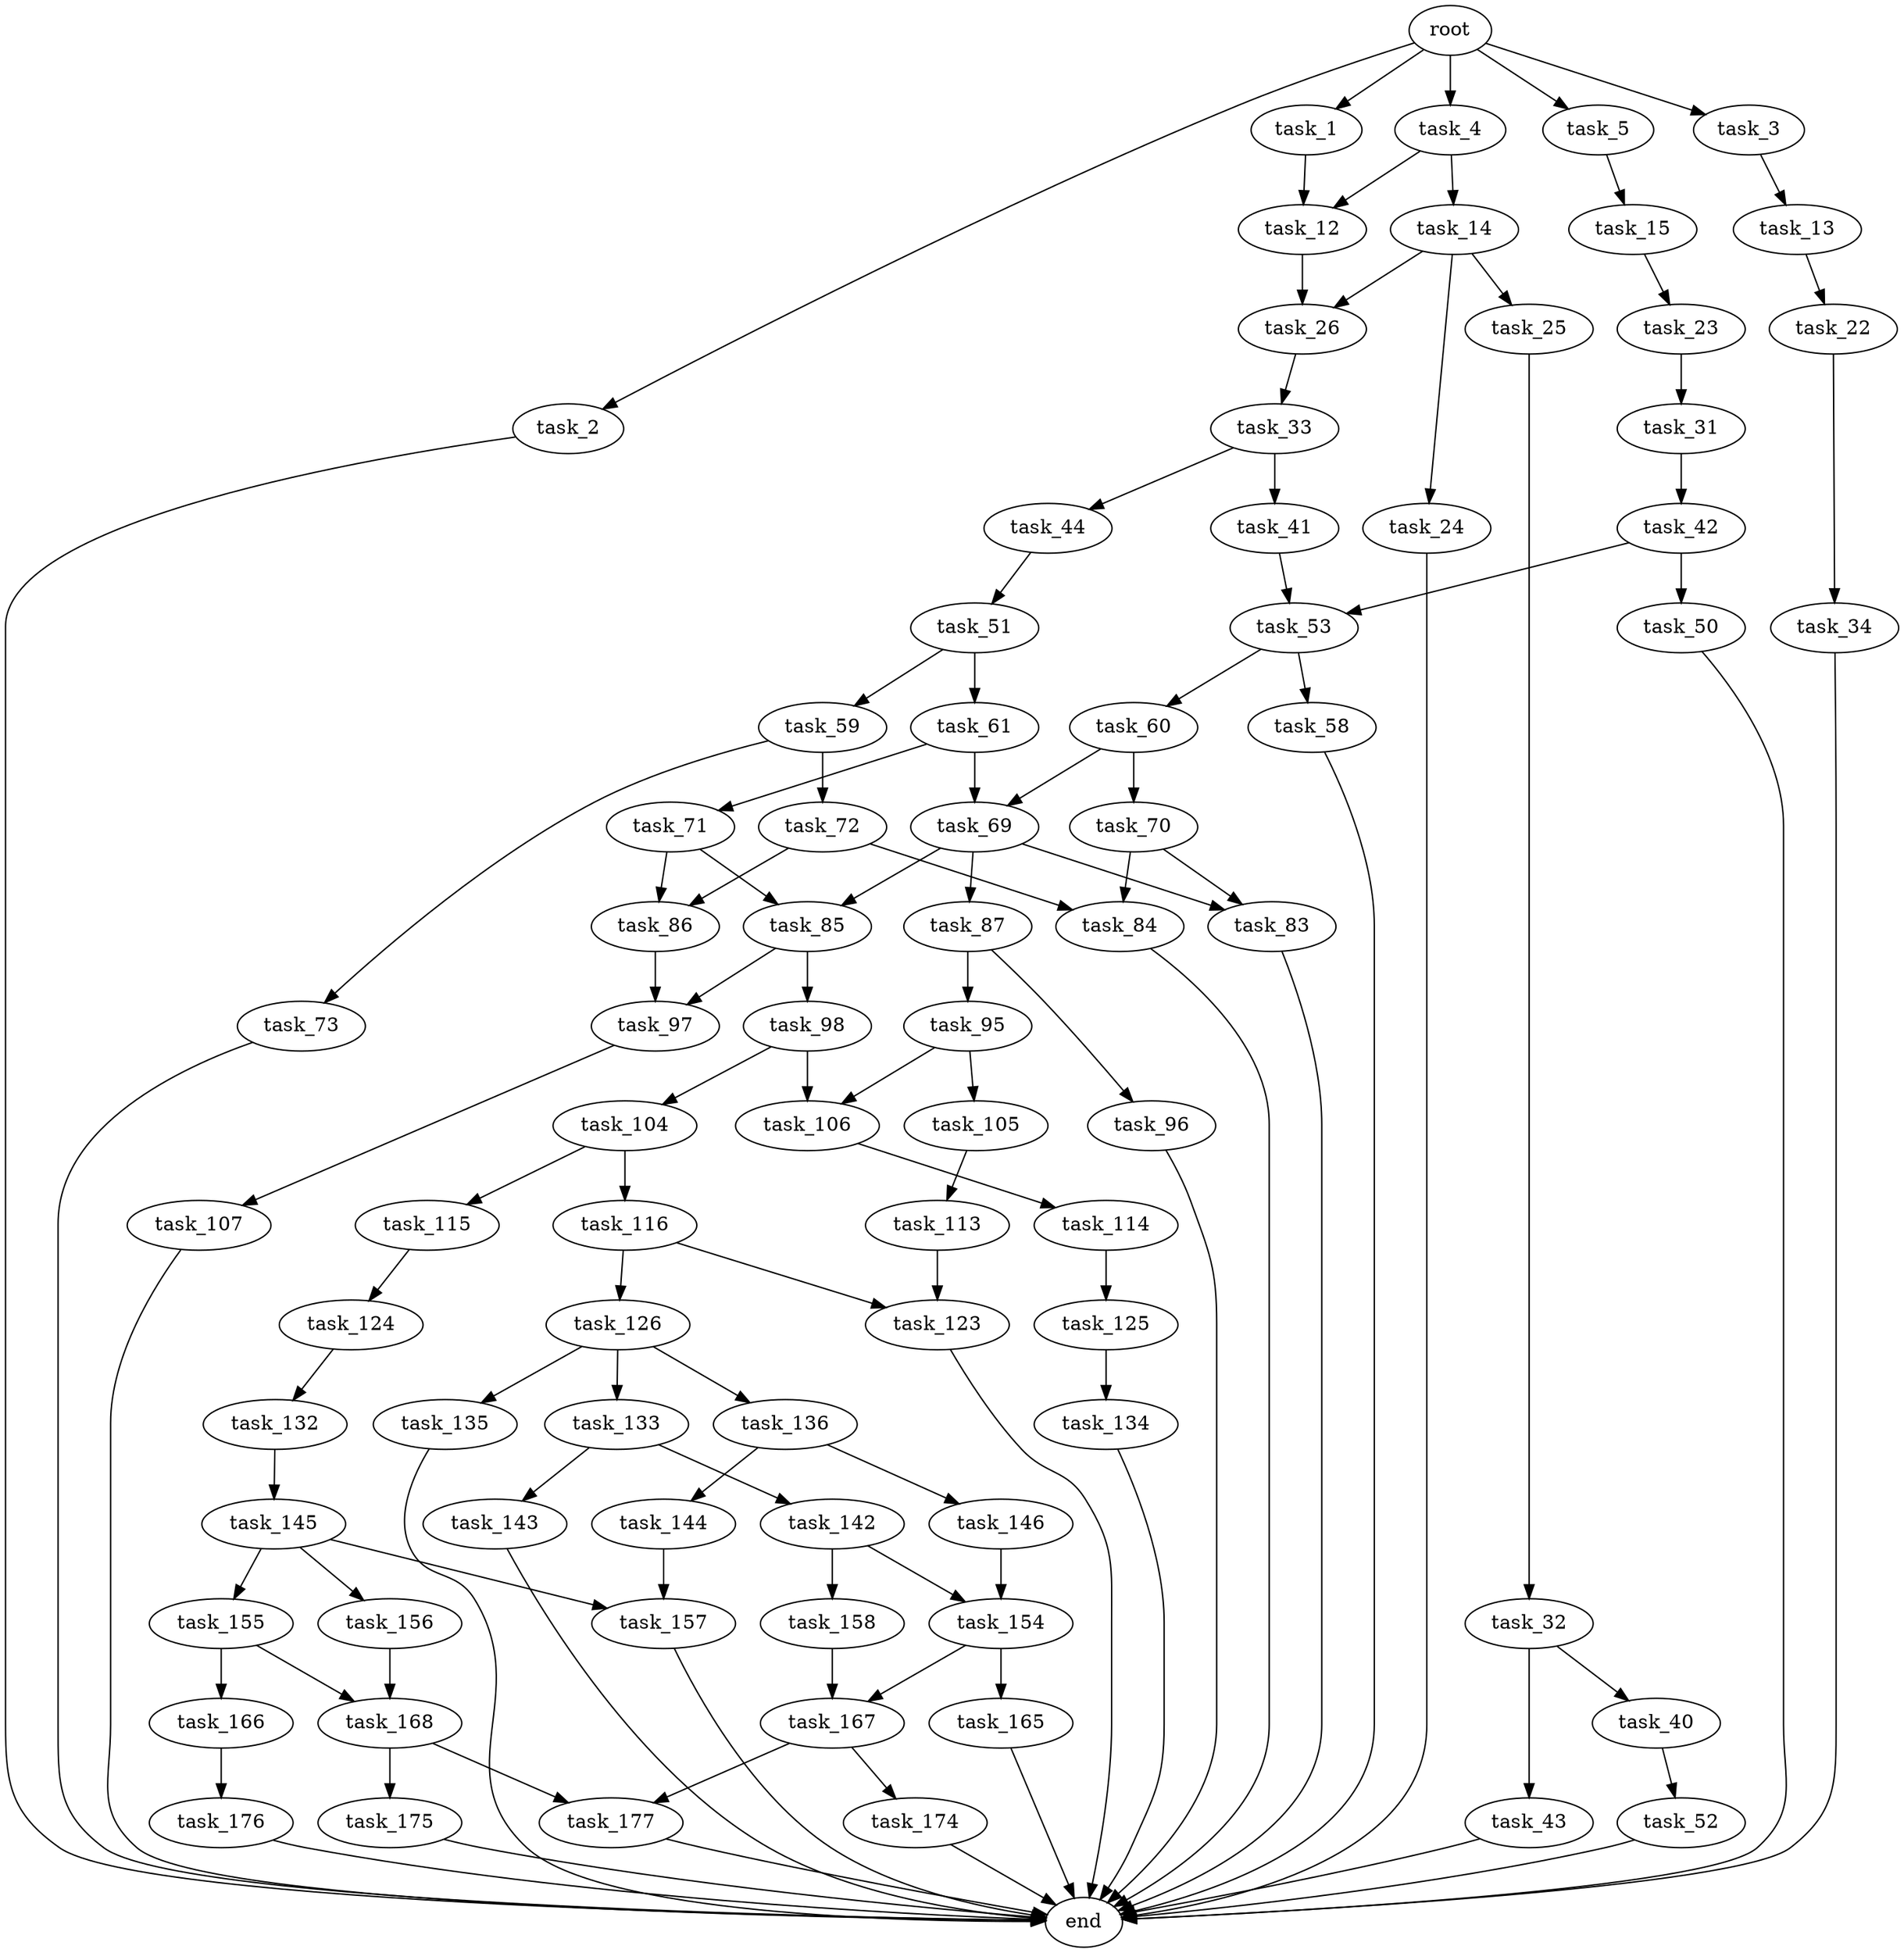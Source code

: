 digraph G {
  root [size="0.000000"];
  task_1 [size="28991029248.000000"];
  task_2 [size="445358728660.000000"];
  task_3 [size="921568783887.000000"];
  task_4 [size="231928233984.000000"];
  task_5 [size="134217728000.000000"];
  task_12 [size="102313036708.000000"];
  task_13 [size="105025845686.000000"];
  task_14 [size="1073741824000.000000"];
  task_15 [size="17673098688.000000"];
  task_22 [size="368293445632.000000"];
  task_23 [size="1361464288.000000"];
  task_24 [size="319222627488.000000"];
  task_25 [size="2012377871.000000"];
  task_26 [size="782757789696.000000"];
  task_31 [size="475409008842.000000"];
  task_32 [size="68719476736.000000"];
  task_33 [size="368293445632.000000"];
  task_34 [size="782757789696.000000"];
  task_40 [size="1448813738.000000"];
  task_41 [size="38480603372.000000"];
  task_42 [size="28991029248.000000"];
  task_43 [size="1015840335690.000000"];
  task_44 [size="853979835.000000"];
  task_50 [size="68719476736.000000"];
  task_51 [size="8589934592.000000"];
  task_52 [size="13230254296.000000"];
  task_53 [size="8589934592.000000"];
  task_58 [size="177247868665.000000"];
  task_59 [size="26463267000.000000"];
  task_60 [size="58200377046.000000"];
  task_61 [size="1848177717.000000"];
  task_69 [size="33681192791.000000"];
  task_70 [size="231928233984.000000"];
  task_71 [size="42841150108.000000"];
  task_72 [size="782757789696.000000"];
  task_73 [size="507013138218.000000"];
  task_83 [size="376996005707.000000"];
  task_84 [size="31830626028.000000"];
  task_85 [size="134217728000.000000"];
  task_86 [size="18977058595.000000"];
  task_87 [size="7239999319.000000"];
  task_95 [size="8840655417.000000"];
  task_96 [size="8926912759.000000"];
  task_97 [size="7316404545.000000"];
  task_98 [size="70170522817.000000"];
  task_104 [size="199570692490.000000"];
  task_105 [size="4454588378.000000"];
  task_106 [size="68719476736.000000"];
  task_107 [size="8589934592.000000"];
  task_113 [size="10374683861.000000"];
  task_114 [size="836222521214.000000"];
  task_115 [size="10876309306.000000"];
  task_116 [size="8589934592.000000"];
  task_123 [size="79299861652.000000"];
  task_124 [size="68719476736.000000"];
  task_125 [size="68719476736.000000"];
  task_126 [size="16313619735.000000"];
  task_132 [size="1073741824000.000000"];
  task_133 [size="28243252858.000000"];
  task_134 [size="222438611298.000000"];
  task_135 [size="978427196.000000"];
  task_136 [size="401843745.000000"];
  task_142 [size="231928233984.000000"];
  task_143 [size="17127266584.000000"];
  task_144 [size="231928233984.000000"];
  task_145 [size="549755813888.000000"];
  task_146 [size="368293445632.000000"];
  task_154 [size="16013359126.000000"];
  task_155 [size="28991029248.000000"];
  task_156 [size="782757789696.000000"];
  task_157 [size="1073741824000.000000"];
  task_158 [size="104793625930.000000"];
  task_165 [size="231928233984.000000"];
  task_166 [size="8589934592.000000"];
  task_167 [size="1073741824000.000000"];
  task_168 [size="28991029248.000000"];
  task_174 [size="549755813888.000000"];
  task_175 [size="28991029248.000000"];
  task_176 [size="549755813888.000000"];
  task_177 [size="5238937807.000000"];
  end [size="0.000000"];

  root -> task_1 [size="1.000000"];
  root -> task_2 [size="1.000000"];
  root -> task_3 [size="1.000000"];
  root -> task_4 [size="1.000000"];
  root -> task_5 [size="1.000000"];
  task_1 -> task_12 [size="75497472.000000"];
  task_2 -> end [size="1.000000"];
  task_3 -> task_13 [size="838860800.000000"];
  task_4 -> task_12 [size="301989888.000000"];
  task_4 -> task_14 [size="301989888.000000"];
  task_5 -> task_15 [size="209715200.000000"];
  task_12 -> task_26 [size="301989888.000000"];
  task_13 -> task_22 [size="301989888.000000"];
  task_14 -> task_24 [size="838860800.000000"];
  task_14 -> task_25 [size="838860800.000000"];
  task_14 -> task_26 [size="838860800.000000"];
  task_15 -> task_23 [size="301989888.000000"];
  task_22 -> task_34 [size="411041792.000000"];
  task_23 -> task_31 [size="75497472.000000"];
  task_24 -> end [size="1.000000"];
  task_25 -> task_32 [size="75497472.000000"];
  task_26 -> task_33 [size="679477248.000000"];
  task_31 -> task_42 [size="838860800.000000"];
  task_32 -> task_40 [size="134217728.000000"];
  task_32 -> task_43 [size="134217728.000000"];
  task_33 -> task_41 [size="411041792.000000"];
  task_33 -> task_44 [size="411041792.000000"];
  task_34 -> end [size="1.000000"];
  task_40 -> task_52 [size="33554432.000000"];
  task_41 -> task_53 [size="838860800.000000"];
  task_42 -> task_50 [size="75497472.000000"];
  task_42 -> task_53 [size="75497472.000000"];
  task_43 -> end [size="1.000000"];
  task_44 -> task_51 [size="33554432.000000"];
  task_50 -> end [size="1.000000"];
  task_51 -> task_59 [size="33554432.000000"];
  task_51 -> task_61 [size="33554432.000000"];
  task_52 -> end [size="1.000000"];
  task_53 -> task_58 [size="33554432.000000"];
  task_53 -> task_60 [size="33554432.000000"];
  task_58 -> end [size="1.000000"];
  task_59 -> task_72 [size="679477248.000000"];
  task_59 -> task_73 [size="679477248.000000"];
  task_60 -> task_69 [size="134217728.000000"];
  task_60 -> task_70 [size="134217728.000000"];
  task_61 -> task_69 [size="75497472.000000"];
  task_61 -> task_71 [size="75497472.000000"];
  task_69 -> task_83 [size="536870912.000000"];
  task_69 -> task_85 [size="536870912.000000"];
  task_69 -> task_87 [size="536870912.000000"];
  task_70 -> task_83 [size="301989888.000000"];
  task_70 -> task_84 [size="301989888.000000"];
  task_71 -> task_85 [size="679477248.000000"];
  task_71 -> task_86 [size="679477248.000000"];
  task_72 -> task_84 [size="679477248.000000"];
  task_72 -> task_86 [size="679477248.000000"];
  task_73 -> end [size="1.000000"];
  task_83 -> end [size="1.000000"];
  task_84 -> end [size="1.000000"];
  task_85 -> task_97 [size="209715200.000000"];
  task_85 -> task_98 [size="209715200.000000"];
  task_86 -> task_97 [size="411041792.000000"];
  task_87 -> task_95 [size="838860800.000000"];
  task_87 -> task_96 [size="838860800.000000"];
  task_95 -> task_105 [size="838860800.000000"];
  task_95 -> task_106 [size="838860800.000000"];
  task_96 -> end [size="1.000000"];
  task_97 -> task_107 [size="134217728.000000"];
  task_98 -> task_104 [size="209715200.000000"];
  task_98 -> task_106 [size="209715200.000000"];
  task_104 -> task_115 [size="301989888.000000"];
  task_104 -> task_116 [size="301989888.000000"];
  task_105 -> task_113 [size="134217728.000000"];
  task_106 -> task_114 [size="134217728.000000"];
  task_107 -> end [size="1.000000"];
  task_113 -> task_123 [size="301989888.000000"];
  task_114 -> task_125 [size="536870912.000000"];
  task_115 -> task_124 [size="209715200.000000"];
  task_116 -> task_123 [size="33554432.000000"];
  task_116 -> task_126 [size="33554432.000000"];
  task_123 -> end [size="1.000000"];
  task_124 -> task_132 [size="134217728.000000"];
  task_125 -> task_134 [size="134217728.000000"];
  task_126 -> task_133 [size="33554432.000000"];
  task_126 -> task_135 [size="33554432.000000"];
  task_126 -> task_136 [size="33554432.000000"];
  task_132 -> task_145 [size="838860800.000000"];
  task_133 -> task_142 [size="33554432.000000"];
  task_133 -> task_143 [size="33554432.000000"];
  task_134 -> end [size="1.000000"];
  task_135 -> end [size="1.000000"];
  task_136 -> task_144 [size="33554432.000000"];
  task_136 -> task_146 [size="33554432.000000"];
  task_142 -> task_154 [size="301989888.000000"];
  task_142 -> task_158 [size="301989888.000000"];
  task_143 -> end [size="1.000000"];
  task_144 -> task_157 [size="301989888.000000"];
  task_145 -> task_155 [size="536870912.000000"];
  task_145 -> task_156 [size="536870912.000000"];
  task_145 -> task_157 [size="536870912.000000"];
  task_146 -> task_154 [size="411041792.000000"];
  task_154 -> task_165 [size="301989888.000000"];
  task_154 -> task_167 [size="301989888.000000"];
  task_155 -> task_166 [size="75497472.000000"];
  task_155 -> task_168 [size="75497472.000000"];
  task_156 -> task_168 [size="679477248.000000"];
  task_157 -> end [size="1.000000"];
  task_158 -> task_167 [size="75497472.000000"];
  task_165 -> end [size="1.000000"];
  task_166 -> task_176 [size="33554432.000000"];
  task_167 -> task_174 [size="838860800.000000"];
  task_167 -> task_177 [size="838860800.000000"];
  task_168 -> task_175 [size="75497472.000000"];
  task_168 -> task_177 [size="75497472.000000"];
  task_174 -> end [size="1.000000"];
  task_175 -> end [size="1.000000"];
  task_176 -> end [size="1.000000"];
  task_177 -> end [size="1.000000"];
}
